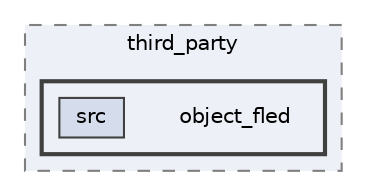 digraph "FastLED/FastLED/src/third_party/object_fled"
{
 // LATEX_PDF_SIZE
  bgcolor="transparent";
  edge [fontname=Helvetica,fontsize=10,labelfontname=Helvetica,labelfontsize=10];
  node [fontname=Helvetica,fontsize=10,shape=box,height=0.2,width=0.4];
  compound=true
  subgraph clusterdir_9d0fa23a7a2f98bd9032185aa80ef34a {
    graph [ bgcolor="#edf0f7", pencolor="grey50", label="third_party", fontname=Helvetica,fontsize=10 style="filled,dashed", URL="dir_9d0fa23a7a2f98bd9032185aa80ef34a.html",tooltip=""]
  subgraph clusterdir_70dd01fb01ea0b501914ae65736dfb5d {
    graph [ bgcolor="#edf0f7", pencolor="grey25", label="", fontname=Helvetica,fontsize=10 style="filled,bold", URL="dir_70dd01fb01ea0b501914ae65736dfb5d.html",tooltip=""]
    dir_70dd01fb01ea0b501914ae65736dfb5d [shape=plaintext, label="object_fled"];
  dir_215a8fd1c8a82d6b0b0f37592207b246 [label="src", fillcolor="#d5ddec", color="grey25", style="filled", URL="dir_215a8fd1c8a82d6b0b0f37592207b246.html",tooltip=""];
  }
  }
}
